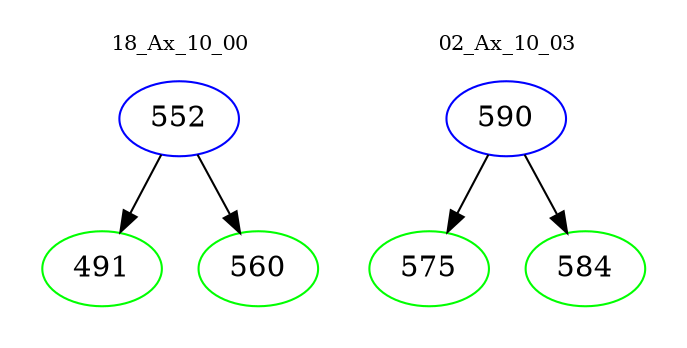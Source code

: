digraph{
subgraph cluster_0 {
color = white
label = "18_Ax_10_00";
fontsize=10;
T0_552 [label="552", color="blue"]
T0_552 -> T0_491 [color="black"]
T0_491 [label="491", color="green"]
T0_552 -> T0_560 [color="black"]
T0_560 [label="560", color="green"]
}
subgraph cluster_1 {
color = white
label = "02_Ax_10_03";
fontsize=10;
T1_590 [label="590", color="blue"]
T1_590 -> T1_575 [color="black"]
T1_575 [label="575", color="green"]
T1_590 -> T1_584 [color="black"]
T1_584 [label="584", color="green"]
}
}
